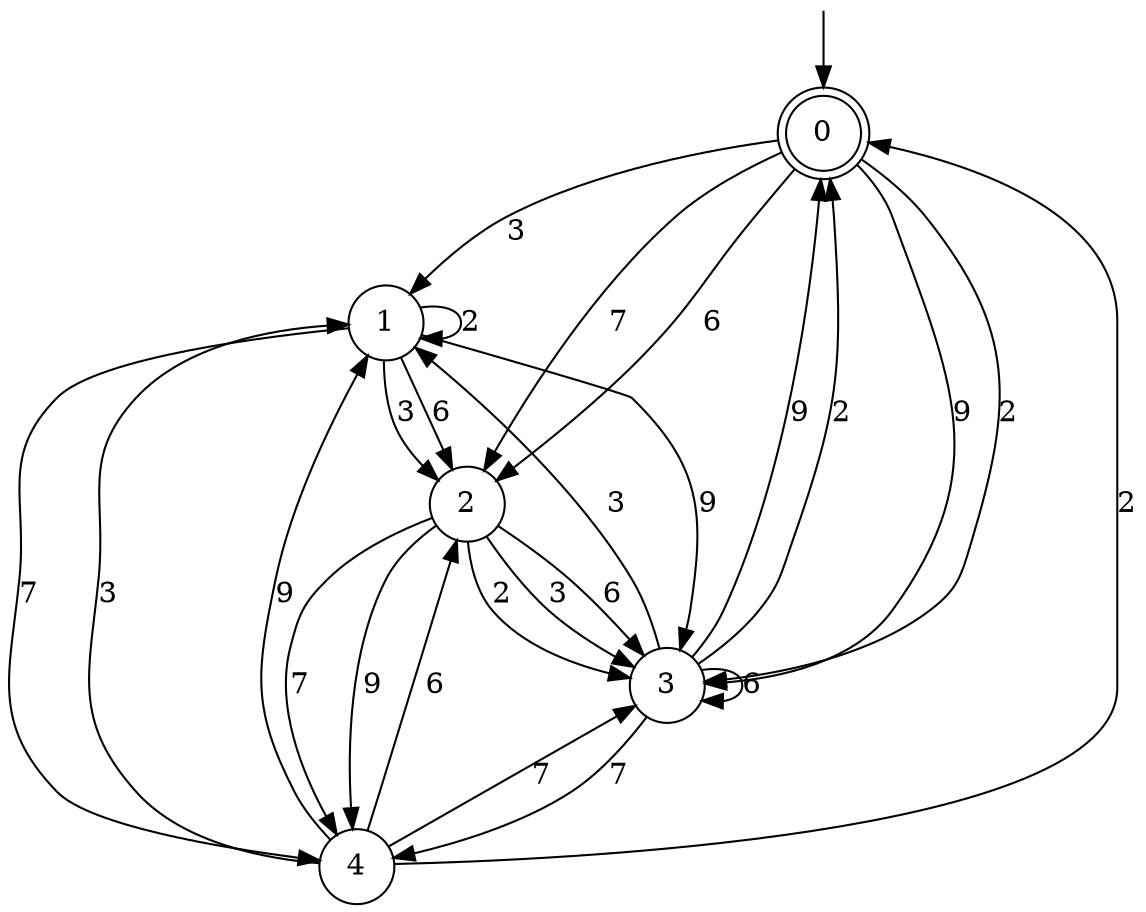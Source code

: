 digraph g {

	s0 [shape="doublecircle" label="0"];
	s1 [shape="circle" label="1"];
	s2 [shape="circle" label="2"];
	s3 [shape="circle" label="3"];
	s4 [shape="circle" label="4"];
	s0 -> s1 [label="3"];
	s0 -> s2 [label="7"];
	s0 -> s2 [label="6"];
	s0 -> s3 [label="9"];
	s0 -> s3 [label="2"];
	s1 -> s2 [label="3"];
	s1 -> s4 [label="7"];
	s1 -> s2 [label="6"];
	s1 -> s3 [label="9"];
	s1 -> s1 [label="2"];
	s2 -> s3 [label="3"];
	s2 -> s4 [label="7"];
	s2 -> s3 [label="6"];
	s2 -> s4 [label="9"];
	s2 -> s3 [label="2"];
	s3 -> s1 [label="3"];
	s3 -> s4 [label="7"];
	s3 -> s3 [label="6"];
	s3 -> s0 [label="9"];
	s3 -> s0 [label="2"];
	s4 -> s1 [label="3"];
	s4 -> s3 [label="7"];
	s4 -> s2 [label="6"];
	s4 -> s1 [label="9"];
	s4 -> s0 [label="2"];

__start0 [label="" shape="none" width="0" height="0"];
__start0 -> s0;

}
